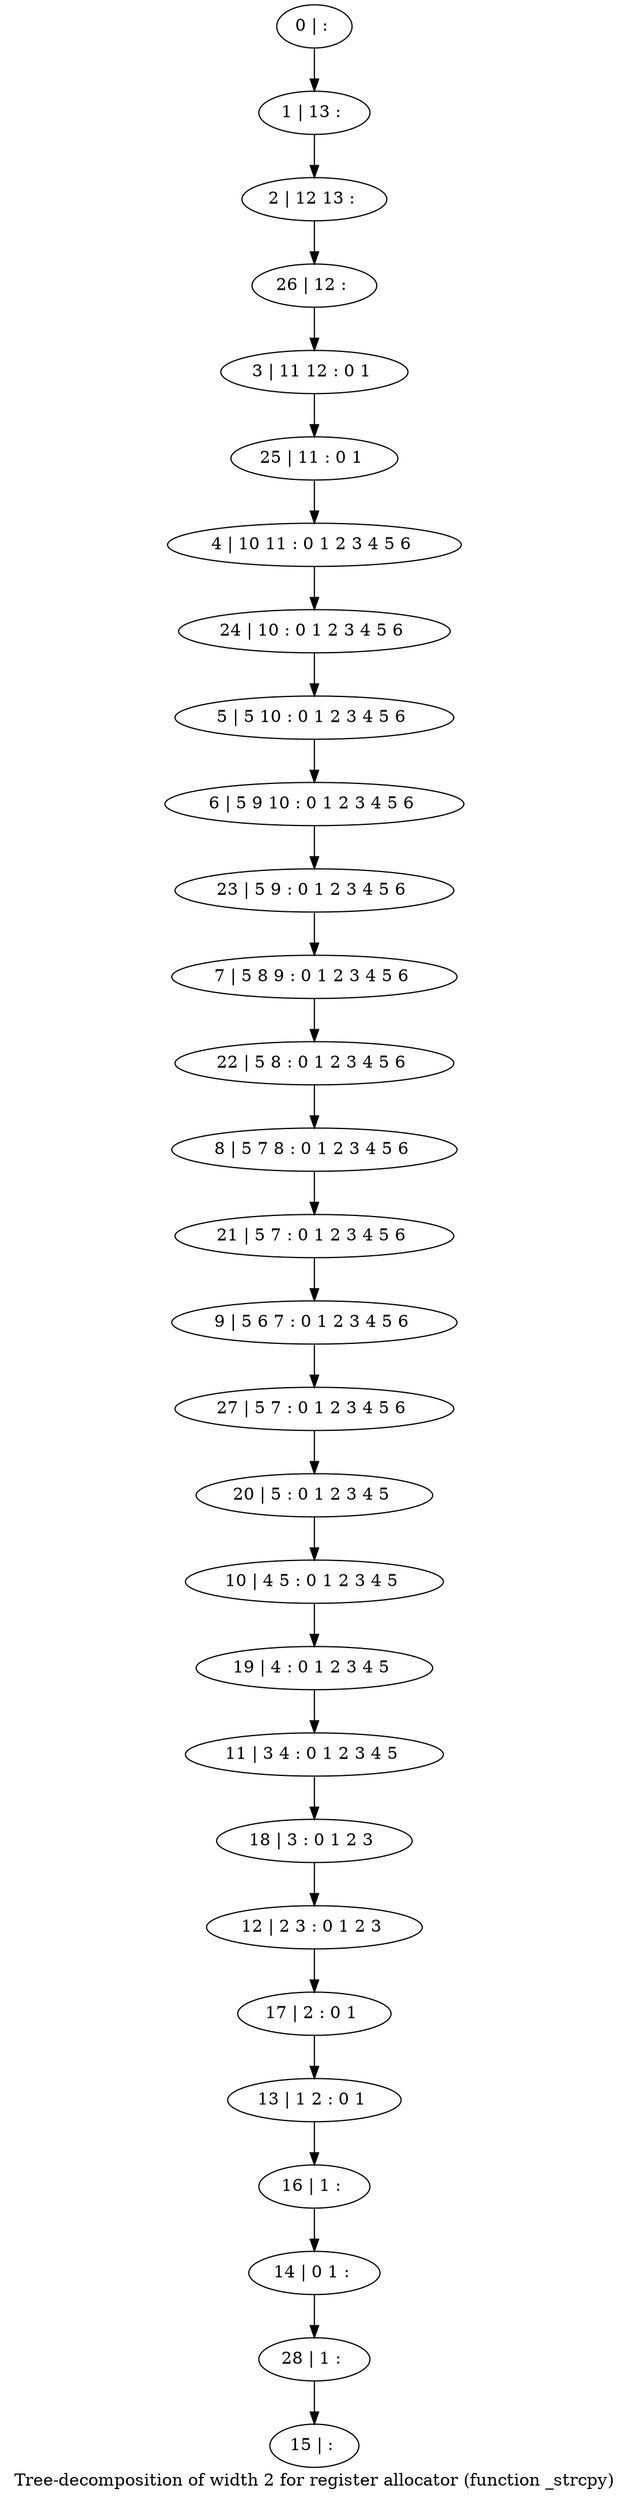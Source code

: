 digraph G {
graph [label="Tree-decomposition of width 2 for register allocator (function _strcpy)"]
0[label="0 | : "];
1[label="1 | 13 : "];
2[label="2 | 12 13 : "];
3[label="3 | 11 12 : 0 1 "];
4[label="4 | 10 11 : 0 1 2 3 4 5 6 "];
5[label="5 | 5 10 : 0 1 2 3 4 5 6 "];
6[label="6 | 5 9 10 : 0 1 2 3 4 5 6 "];
7[label="7 | 5 8 9 : 0 1 2 3 4 5 6 "];
8[label="8 | 5 7 8 : 0 1 2 3 4 5 6 "];
9[label="9 | 5 6 7 : 0 1 2 3 4 5 6 "];
10[label="10 | 4 5 : 0 1 2 3 4 5 "];
11[label="11 | 3 4 : 0 1 2 3 4 5 "];
12[label="12 | 2 3 : 0 1 2 3 "];
13[label="13 | 1 2 : 0 1 "];
14[label="14 | 0 1 : "];
15[label="15 | : "];
16[label="16 | 1 : "];
17[label="17 | 2 : 0 1 "];
18[label="18 | 3 : 0 1 2 3 "];
19[label="19 | 4 : 0 1 2 3 4 5 "];
20[label="20 | 5 : 0 1 2 3 4 5 "];
21[label="21 | 5 7 : 0 1 2 3 4 5 6 "];
22[label="22 | 5 8 : 0 1 2 3 4 5 6 "];
23[label="23 | 5 9 : 0 1 2 3 4 5 6 "];
24[label="24 | 10 : 0 1 2 3 4 5 6 "];
25[label="25 | 11 : 0 1 "];
26[label="26 | 12 : "];
27[label="27 | 5 7 : 0 1 2 3 4 5 6 "];
28[label="28 | 1 : "];
0->1 ;
1->2 ;
5->6 ;
16->14 ;
13->16 ;
17->13 ;
12->17 ;
18->12 ;
11->18 ;
19->11 ;
10->19 ;
20->10 ;
21->9 ;
8->21 ;
22->8 ;
7->22 ;
23->7 ;
6->23 ;
24->5 ;
4->24 ;
25->4 ;
3->25 ;
26->3 ;
2->26 ;
27->20 ;
9->27 ;
28->15 ;
14->28 ;
}
